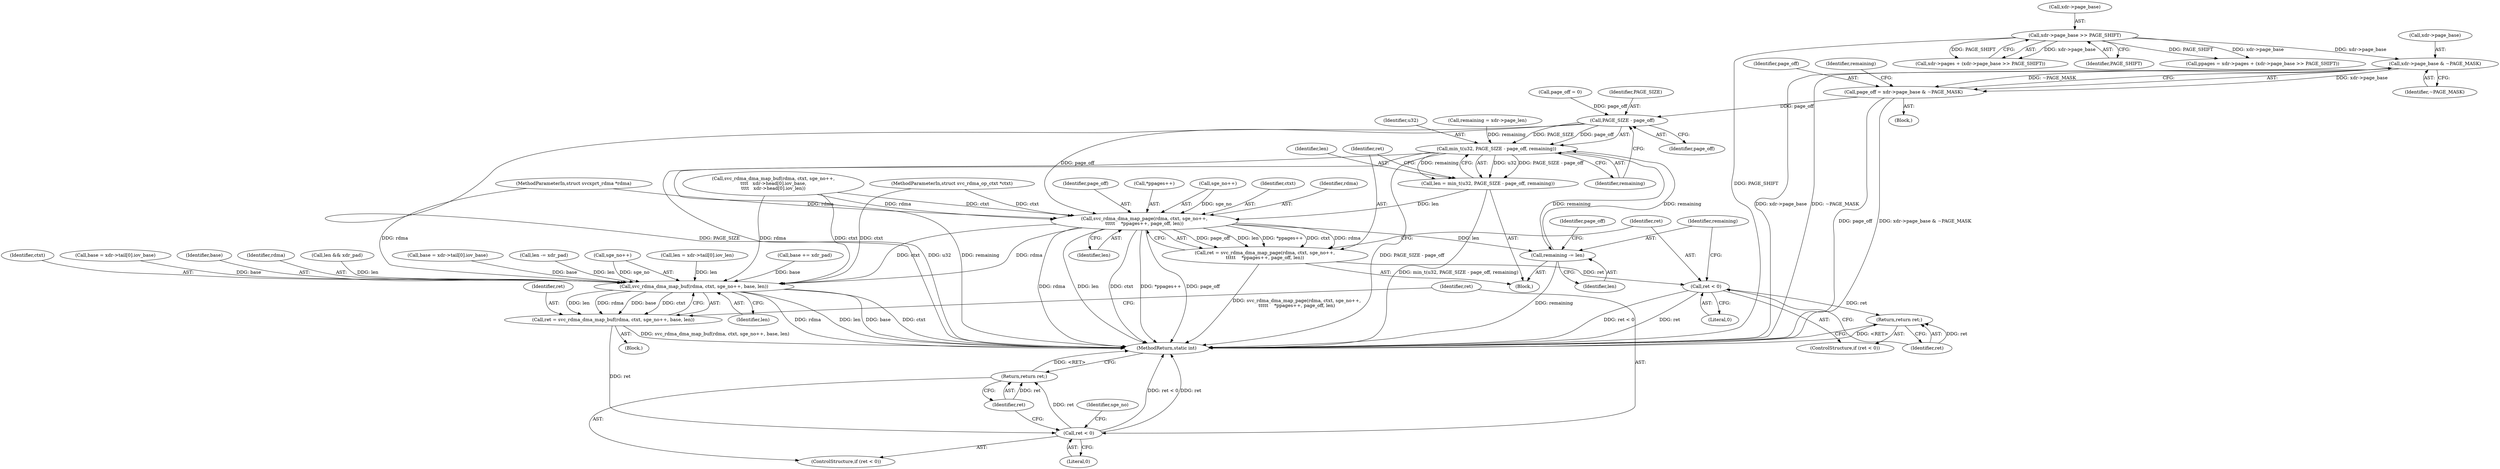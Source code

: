 digraph "0_linux_c70422f760c120480fee4de6c38804c72aa26bc1_35@pointer" {
"1000198" [label="(Call,xdr->page_base & ~PAGE_MASK)"];
"1000191" [label="(Call,xdr->page_base >> PAGE_SHIFT)"];
"1000196" [label="(Call,page_off = xdr->page_base & ~PAGE_MASK)"];
"1000215" [label="(Call,PAGE_SIZE - page_off)"];
"1000213" [label="(Call,min_t(u32, PAGE_SIZE - page_off, remaining))"];
"1000211" [label="(Call,len = min_t(u32, PAGE_SIZE - page_off, remaining))"];
"1000221" [label="(Call,svc_rdma_dma_map_page(rdma, ctxt, sge_no++,\n\t\t\t\t\t    *ppages++, page_off, len))"];
"1000219" [label="(Call,ret = svc_rdma_dma_map_page(rdma, ctxt, sge_no++,\n\t\t\t\t\t    *ppages++, page_off, len))"];
"1000232" [label="(Call,ret < 0)"];
"1000235" [label="(Return,return ret;)"];
"1000237" [label="(Call,remaining -= len)"];
"1000267" [label="(Call,svc_rdma_dma_map_buf(rdma, ctxt, sge_no++, base, len))"];
"1000265" [label="(Call,ret = svc_rdma_dma_map_buf(rdma, ctxt, sge_no++, base, len))"];
"1000275" [label="(Call,ret < 0)"];
"1000278" [label="(Return,return ret;)"];
"1000278" [label="(Return,return ret;)"];
"1000197" [label="(Identifier,page_off)"];
"1000279" [label="(Identifier,ret)"];
"1000198" [label="(Call,xdr->page_base & ~PAGE_MASK)"];
"1000196" [label="(Call,page_off = xdr->page_base & ~PAGE_MASK)"];
"1000224" [label="(Call,sge_no++)"];
"1000243" [label="(Call,base = xdr->tail[0].iov_base)"];
"1000220" [label="(Identifier,ret)"];
"1000221" [label="(Call,svc_rdma_dma_map_page(rdma, ctxt, sge_no++,\n\t\t\t\t\t    *ppages++, page_off, len))"];
"1000267" [label="(Call,svc_rdma_dma_map_buf(rdma, ctxt, sge_no++, base, len))"];
"1000191" [label="(Call,xdr->page_base >> PAGE_SHIFT)"];
"1000232" [label="(Call,ret < 0)"];
"1000273" [label="(Identifier,len)"];
"1000212" [label="(Identifier,len)"];
"1000223" [label="(Identifier,ctxt)"];
"1000270" [label="(Call,sge_no++)"];
"1000252" [label="(Call,len = xdr->tail[0].iov_len)"];
"1000215" [label="(Call,PAGE_SIZE - page_off)"];
"1000222" [label="(Identifier,rdma)"];
"1000284" [label="(MethodReturn,static int)"];
"1000104" [label="(MethodParameterIn,struct svc_rdma_op_ctxt *ctxt)"];
"1000277" [label="(Literal,0)"];
"1000204" [label="(Identifier,remaining)"];
"1000213" [label="(Call,min_t(u32, PAGE_SIZE - page_off, remaining))"];
"1000210" [label="(Block,)"];
"1000219" [label="(Call,ret = svc_rdma_dma_map_page(rdma, ctxt, sge_no++,\n\t\t\t\t\t    *ppages++, page_off, len))"];
"1000216" [label="(Identifier,PAGE_SIZE)"];
"1000214" [label="(Identifier,u32)"];
"1000203" [label="(Call,remaining = xdr->page_len)"];
"1000264" [label="(Block,)"];
"1000230" [label="(Identifier,len)"];
"1000211" [label="(Call,len = min_t(u32, PAGE_SIZE - page_off, remaining))"];
"1000237" [label="(Call,remaining -= len)"];
"1000217" [label="(Identifier,page_off)"];
"1000229" [label="(Identifier,page_off)"];
"1000240" [label="(Call,page_off = 0)"];
"1000178" [label="(Call,base += xdr_pad)"];
"1000266" [label="(Identifier,ret)"];
"1000107" [label="(Block,)"];
"1000187" [label="(Call,xdr->pages + (xdr->page_base >> PAGE_SHIFT))"];
"1000265" [label="(Call,ret = svc_rdma_dma_map_buf(rdma, ctxt, sge_no++, base, len))"];
"1000103" [label="(MethodParameterIn,struct svcxprt_rdma *rdma)"];
"1000235" [label="(Return,return ret;)"];
"1000202" [label="(Identifier,~PAGE_MASK)"];
"1000275" [label="(Call,ret < 0)"];
"1000233" [label="(Identifier,ret)"];
"1000241" [label="(Identifier,page_off)"];
"1000269" [label="(Identifier,ctxt)"];
"1000149" [label="(Call,base = xdr->tail[0].iov_base)"];
"1000195" [label="(Identifier,PAGE_SHIFT)"];
"1000282" [label="(Identifier,sge_no)"];
"1000238" [label="(Identifier,remaining)"];
"1000272" [label="(Identifier,base)"];
"1000268" [label="(Identifier,rdma)"];
"1000226" [label="(Call,*ppages++)"];
"1000274" [label="(ControlStructure,if (ret < 0))"];
"1000192" [label="(Call,xdr->page_base)"];
"1000174" [label="(Call,len && xdr_pad)"];
"1000231" [label="(ControlStructure,if (ret < 0))"];
"1000276" [label="(Identifier,ret)"];
"1000218" [label="(Identifier,remaining)"];
"1000234" [label="(Literal,0)"];
"1000185" [label="(Call,ppages = xdr->pages + (xdr->page_base >> PAGE_SHIFT))"];
"1000199" [label="(Call,xdr->page_base)"];
"1000236" [label="(Identifier,ret)"];
"1000121" [label="(Call,svc_rdma_dma_map_buf(rdma, ctxt, sge_no++,\n\t\t\t\t   xdr->head[0].iov_base,\n\t\t\t\t   xdr->head[0].iov_len))"];
"1000239" [label="(Identifier,len)"];
"1000181" [label="(Call,len -= xdr_pad)"];
"1000198" -> "1000196"  [label="AST: "];
"1000198" -> "1000202"  [label="CFG: "];
"1000199" -> "1000198"  [label="AST: "];
"1000202" -> "1000198"  [label="AST: "];
"1000196" -> "1000198"  [label="CFG: "];
"1000198" -> "1000284"  [label="DDG: xdr->page_base"];
"1000198" -> "1000284"  [label="DDG: ~PAGE_MASK"];
"1000198" -> "1000196"  [label="DDG: xdr->page_base"];
"1000198" -> "1000196"  [label="DDG: ~PAGE_MASK"];
"1000191" -> "1000198"  [label="DDG: xdr->page_base"];
"1000191" -> "1000187"  [label="AST: "];
"1000191" -> "1000195"  [label="CFG: "];
"1000192" -> "1000191"  [label="AST: "];
"1000195" -> "1000191"  [label="AST: "];
"1000187" -> "1000191"  [label="CFG: "];
"1000191" -> "1000284"  [label="DDG: PAGE_SHIFT"];
"1000191" -> "1000185"  [label="DDG: xdr->page_base"];
"1000191" -> "1000185"  [label="DDG: PAGE_SHIFT"];
"1000191" -> "1000187"  [label="DDG: xdr->page_base"];
"1000191" -> "1000187"  [label="DDG: PAGE_SHIFT"];
"1000196" -> "1000107"  [label="AST: "];
"1000197" -> "1000196"  [label="AST: "];
"1000204" -> "1000196"  [label="CFG: "];
"1000196" -> "1000284"  [label="DDG: page_off"];
"1000196" -> "1000284"  [label="DDG: xdr->page_base & ~PAGE_MASK"];
"1000196" -> "1000215"  [label="DDG: page_off"];
"1000215" -> "1000213"  [label="AST: "];
"1000215" -> "1000217"  [label="CFG: "];
"1000216" -> "1000215"  [label="AST: "];
"1000217" -> "1000215"  [label="AST: "];
"1000218" -> "1000215"  [label="CFG: "];
"1000215" -> "1000284"  [label="DDG: PAGE_SIZE"];
"1000215" -> "1000213"  [label="DDG: PAGE_SIZE"];
"1000215" -> "1000213"  [label="DDG: page_off"];
"1000240" -> "1000215"  [label="DDG: page_off"];
"1000215" -> "1000221"  [label="DDG: page_off"];
"1000213" -> "1000211"  [label="AST: "];
"1000213" -> "1000218"  [label="CFG: "];
"1000214" -> "1000213"  [label="AST: "];
"1000218" -> "1000213"  [label="AST: "];
"1000211" -> "1000213"  [label="CFG: "];
"1000213" -> "1000284"  [label="DDG: u32"];
"1000213" -> "1000284"  [label="DDG: remaining"];
"1000213" -> "1000284"  [label="DDG: PAGE_SIZE - page_off"];
"1000213" -> "1000211"  [label="DDG: u32"];
"1000213" -> "1000211"  [label="DDG: PAGE_SIZE - page_off"];
"1000213" -> "1000211"  [label="DDG: remaining"];
"1000237" -> "1000213"  [label="DDG: remaining"];
"1000203" -> "1000213"  [label="DDG: remaining"];
"1000213" -> "1000237"  [label="DDG: remaining"];
"1000211" -> "1000210"  [label="AST: "];
"1000212" -> "1000211"  [label="AST: "];
"1000220" -> "1000211"  [label="CFG: "];
"1000211" -> "1000284"  [label="DDG: min_t(u32, PAGE_SIZE - page_off, remaining)"];
"1000211" -> "1000221"  [label="DDG: len"];
"1000221" -> "1000219"  [label="AST: "];
"1000221" -> "1000230"  [label="CFG: "];
"1000222" -> "1000221"  [label="AST: "];
"1000223" -> "1000221"  [label="AST: "];
"1000224" -> "1000221"  [label="AST: "];
"1000226" -> "1000221"  [label="AST: "];
"1000229" -> "1000221"  [label="AST: "];
"1000230" -> "1000221"  [label="AST: "];
"1000219" -> "1000221"  [label="CFG: "];
"1000221" -> "1000284"  [label="DDG: ctxt"];
"1000221" -> "1000284"  [label="DDG: *ppages++"];
"1000221" -> "1000284"  [label="DDG: page_off"];
"1000221" -> "1000284"  [label="DDG: rdma"];
"1000221" -> "1000284"  [label="DDG: len"];
"1000221" -> "1000219"  [label="DDG: page_off"];
"1000221" -> "1000219"  [label="DDG: len"];
"1000221" -> "1000219"  [label="DDG: *ppages++"];
"1000221" -> "1000219"  [label="DDG: ctxt"];
"1000221" -> "1000219"  [label="DDG: rdma"];
"1000121" -> "1000221"  [label="DDG: rdma"];
"1000121" -> "1000221"  [label="DDG: ctxt"];
"1000103" -> "1000221"  [label="DDG: rdma"];
"1000104" -> "1000221"  [label="DDG: ctxt"];
"1000224" -> "1000221"  [label="DDG: sge_no"];
"1000221" -> "1000237"  [label="DDG: len"];
"1000221" -> "1000267"  [label="DDG: rdma"];
"1000221" -> "1000267"  [label="DDG: ctxt"];
"1000219" -> "1000210"  [label="AST: "];
"1000220" -> "1000219"  [label="AST: "];
"1000233" -> "1000219"  [label="CFG: "];
"1000219" -> "1000284"  [label="DDG: svc_rdma_dma_map_page(rdma, ctxt, sge_no++,\n\t\t\t\t\t    *ppages++, page_off, len)"];
"1000219" -> "1000232"  [label="DDG: ret"];
"1000232" -> "1000231"  [label="AST: "];
"1000232" -> "1000234"  [label="CFG: "];
"1000233" -> "1000232"  [label="AST: "];
"1000234" -> "1000232"  [label="AST: "];
"1000236" -> "1000232"  [label="CFG: "];
"1000238" -> "1000232"  [label="CFG: "];
"1000232" -> "1000284"  [label="DDG: ret"];
"1000232" -> "1000284"  [label="DDG: ret < 0"];
"1000232" -> "1000235"  [label="DDG: ret"];
"1000235" -> "1000231"  [label="AST: "];
"1000235" -> "1000236"  [label="CFG: "];
"1000236" -> "1000235"  [label="AST: "];
"1000284" -> "1000235"  [label="CFG: "];
"1000235" -> "1000284"  [label="DDG: <RET>"];
"1000236" -> "1000235"  [label="DDG: ret"];
"1000237" -> "1000210"  [label="AST: "];
"1000237" -> "1000239"  [label="CFG: "];
"1000238" -> "1000237"  [label="AST: "];
"1000239" -> "1000237"  [label="AST: "];
"1000241" -> "1000237"  [label="CFG: "];
"1000237" -> "1000284"  [label="DDG: remaining"];
"1000267" -> "1000265"  [label="AST: "];
"1000267" -> "1000273"  [label="CFG: "];
"1000268" -> "1000267"  [label="AST: "];
"1000269" -> "1000267"  [label="AST: "];
"1000270" -> "1000267"  [label="AST: "];
"1000272" -> "1000267"  [label="AST: "];
"1000273" -> "1000267"  [label="AST: "];
"1000265" -> "1000267"  [label="CFG: "];
"1000267" -> "1000284"  [label="DDG: base"];
"1000267" -> "1000284"  [label="DDG: ctxt"];
"1000267" -> "1000284"  [label="DDG: rdma"];
"1000267" -> "1000284"  [label="DDG: len"];
"1000267" -> "1000265"  [label="DDG: len"];
"1000267" -> "1000265"  [label="DDG: rdma"];
"1000267" -> "1000265"  [label="DDG: base"];
"1000267" -> "1000265"  [label="DDG: ctxt"];
"1000121" -> "1000267"  [label="DDG: rdma"];
"1000121" -> "1000267"  [label="DDG: ctxt"];
"1000103" -> "1000267"  [label="DDG: rdma"];
"1000104" -> "1000267"  [label="DDG: ctxt"];
"1000270" -> "1000267"  [label="DDG: sge_no"];
"1000178" -> "1000267"  [label="DDG: base"];
"1000243" -> "1000267"  [label="DDG: base"];
"1000149" -> "1000267"  [label="DDG: base"];
"1000181" -> "1000267"  [label="DDG: len"];
"1000252" -> "1000267"  [label="DDG: len"];
"1000174" -> "1000267"  [label="DDG: len"];
"1000265" -> "1000264"  [label="AST: "];
"1000266" -> "1000265"  [label="AST: "];
"1000276" -> "1000265"  [label="CFG: "];
"1000265" -> "1000284"  [label="DDG: svc_rdma_dma_map_buf(rdma, ctxt, sge_no++, base, len)"];
"1000265" -> "1000275"  [label="DDG: ret"];
"1000275" -> "1000274"  [label="AST: "];
"1000275" -> "1000277"  [label="CFG: "];
"1000276" -> "1000275"  [label="AST: "];
"1000277" -> "1000275"  [label="AST: "];
"1000279" -> "1000275"  [label="CFG: "];
"1000282" -> "1000275"  [label="CFG: "];
"1000275" -> "1000284"  [label="DDG: ret < 0"];
"1000275" -> "1000284"  [label="DDG: ret"];
"1000275" -> "1000278"  [label="DDG: ret"];
"1000278" -> "1000274"  [label="AST: "];
"1000278" -> "1000279"  [label="CFG: "];
"1000279" -> "1000278"  [label="AST: "];
"1000284" -> "1000278"  [label="CFG: "];
"1000278" -> "1000284"  [label="DDG: <RET>"];
"1000279" -> "1000278"  [label="DDG: ret"];
}
